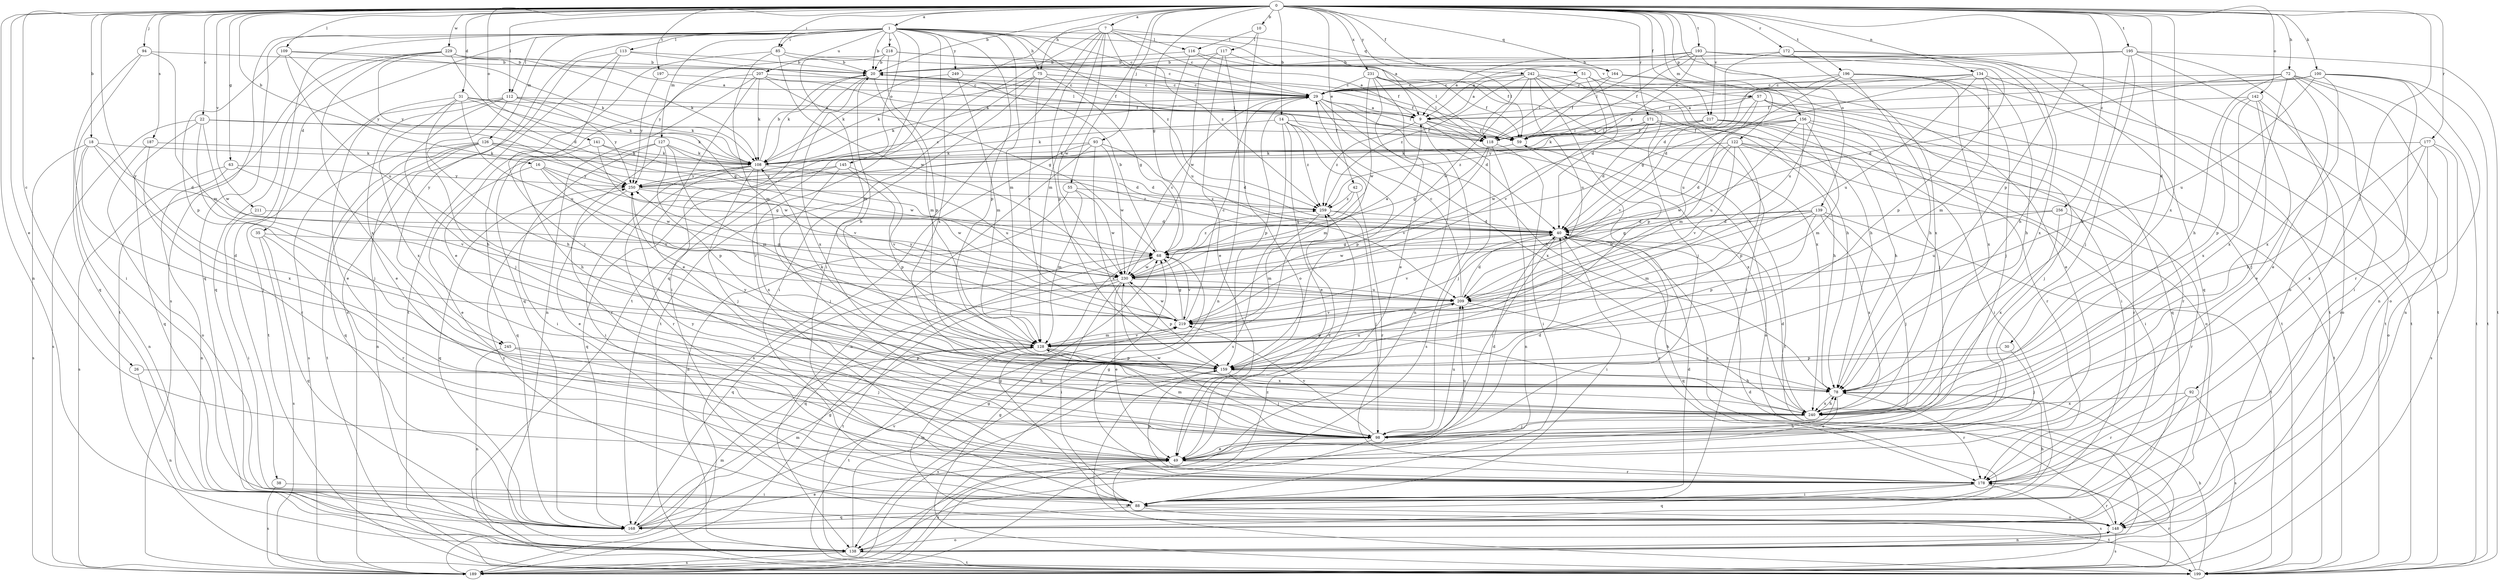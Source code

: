 strict digraph  {
0;
1;
7;
9;
10;
14;
16;
18;
20;
22;
26;
29;
30;
31;
35;
38;
40;
42;
49;
51;
55;
57;
59;
63;
68;
72;
75;
78;
85;
88;
92;
93;
94;
98;
100;
108;
109;
112;
113;
116;
117;
118;
122;
126;
127;
128;
134;
138;
139;
141;
142;
145;
148;
156;
159;
164;
168;
171;
172;
177;
178;
187;
189;
193;
195;
196;
197;
199;
207;
209;
211;
217;
218;
219;
229;
230;
231;
240;
242;
245;
249;
250;
256;
259;
0 -> 1  [label=a];
0 -> 7  [label=a];
0 -> 10  [label=b];
0 -> 14  [label=b];
0 -> 16  [label=b];
0 -> 18  [label=b];
0 -> 20  [label=b];
0 -> 22  [label=c];
0 -> 26  [label=c];
0 -> 30  [label=d];
0 -> 31  [label=d];
0 -> 42  [label=e];
0 -> 49  [label=e];
0 -> 51  [label=f];
0 -> 55  [label=f];
0 -> 57  [label=f];
0 -> 63  [label=g];
0 -> 68  [label=g];
0 -> 72  [label=h];
0 -> 75  [label=h];
0 -> 85  [label=i];
0 -> 92  [label=j];
0 -> 93  [label=j];
0 -> 94  [label=j];
0 -> 100  [label=k];
0 -> 109  [label=l];
0 -> 112  [label=l];
0 -> 122  [label=m];
0 -> 134  [label=n];
0 -> 138  [label=n];
0 -> 139  [label=o];
0 -> 141  [label=o];
0 -> 142  [label=o];
0 -> 156  [label=p];
0 -> 159  [label=p];
0 -> 164  [label=q];
0 -> 171  [label=r];
0 -> 172  [label=r];
0 -> 177  [label=r];
0 -> 187  [label=s];
0 -> 193  [label=t];
0 -> 195  [label=t];
0 -> 196  [label=t];
0 -> 197  [label=t];
0 -> 211  [label=v];
0 -> 217  [label=v];
0 -> 229  [label=w];
0 -> 231  [label=x];
0 -> 240  [label=x];
0 -> 242  [label=y];
0 -> 245  [label=y];
0 -> 256  [label=z];
1 -> 20  [label=b];
1 -> 29  [label=c];
1 -> 35  [label=d];
1 -> 38  [label=d];
1 -> 75  [label=h];
1 -> 85  [label=i];
1 -> 112  [label=l];
1 -> 113  [label=l];
1 -> 126  [label=m];
1 -> 127  [label=m];
1 -> 128  [label=m];
1 -> 145  [label=o];
1 -> 159  [label=p];
1 -> 164  [label=q];
1 -> 168  [label=q];
1 -> 178  [label=r];
1 -> 189  [label=s];
1 -> 207  [label=u];
1 -> 217  [label=v];
1 -> 218  [label=v];
1 -> 240  [label=x];
1 -> 245  [label=y];
1 -> 249  [label=y];
1 -> 259  [label=z];
7 -> 9  [label=a];
7 -> 29  [label=c];
7 -> 88  [label=i];
7 -> 116  [label=l];
7 -> 128  [label=m];
7 -> 159  [label=p];
7 -> 168  [label=q];
7 -> 199  [label=t];
7 -> 230  [label=w];
7 -> 259  [label=z];
9 -> 59  [label=f];
9 -> 98  [label=j];
9 -> 189  [label=s];
9 -> 240  [label=x];
9 -> 259  [label=z];
10 -> 116  [label=l];
10 -> 117  [label=l];
10 -> 148  [label=o];
14 -> 49  [label=e];
14 -> 59  [label=f];
14 -> 108  [label=k];
14 -> 128  [label=m];
14 -> 159  [label=p];
14 -> 189  [label=s];
14 -> 259  [label=z];
16 -> 49  [label=e];
16 -> 68  [label=g];
16 -> 219  [label=v];
16 -> 230  [label=w];
16 -> 250  [label=y];
18 -> 40  [label=d];
18 -> 98  [label=j];
18 -> 108  [label=k];
18 -> 138  [label=n];
18 -> 189  [label=s];
18 -> 240  [label=x];
20 -> 29  [label=c];
20 -> 88  [label=i];
20 -> 108  [label=k];
20 -> 118  [label=l];
20 -> 128  [label=m];
20 -> 240  [label=x];
22 -> 59  [label=f];
22 -> 98  [label=j];
22 -> 108  [label=k];
22 -> 168  [label=q];
22 -> 189  [label=s];
22 -> 230  [label=w];
26 -> 78  [label=h];
26 -> 138  [label=n];
29 -> 9  [label=a];
29 -> 40  [label=d];
29 -> 78  [label=h];
29 -> 108  [label=k];
29 -> 118  [label=l];
29 -> 159  [label=p];
29 -> 240  [label=x];
30 -> 98  [label=j];
30 -> 159  [label=p];
31 -> 9  [label=a];
31 -> 49  [label=e];
31 -> 68  [label=g];
31 -> 78  [label=h];
31 -> 108  [label=k];
31 -> 209  [label=u];
31 -> 240  [label=x];
35 -> 68  [label=g];
35 -> 168  [label=q];
35 -> 178  [label=r];
35 -> 189  [label=s];
38 -> 88  [label=i];
38 -> 189  [label=s];
40 -> 68  [label=g];
40 -> 88  [label=i];
40 -> 98  [label=j];
40 -> 168  [label=q];
40 -> 178  [label=r];
40 -> 219  [label=v];
40 -> 230  [label=w];
42 -> 68  [label=g];
42 -> 178  [label=r];
42 -> 259  [label=z];
49 -> 40  [label=d];
49 -> 78  [label=h];
49 -> 178  [label=r];
49 -> 189  [label=s];
49 -> 209  [label=u];
49 -> 250  [label=y];
49 -> 259  [label=z];
51 -> 29  [label=c];
51 -> 40  [label=d];
51 -> 78  [label=h];
51 -> 118  [label=l];
51 -> 219  [label=v];
55 -> 128  [label=m];
55 -> 138  [label=n];
55 -> 230  [label=w];
55 -> 259  [label=z];
57 -> 9  [label=a];
57 -> 88  [label=i];
57 -> 98  [label=j];
57 -> 128  [label=m];
57 -> 168  [label=q];
57 -> 219  [label=v];
59 -> 108  [label=k];
59 -> 148  [label=o];
59 -> 189  [label=s];
63 -> 138  [label=n];
63 -> 189  [label=s];
63 -> 219  [label=v];
63 -> 250  [label=y];
68 -> 20  [label=b];
68 -> 168  [label=q];
68 -> 219  [label=v];
68 -> 230  [label=w];
68 -> 259  [label=z];
72 -> 29  [label=c];
72 -> 40  [label=d];
72 -> 49  [label=e];
72 -> 78  [label=h];
72 -> 88  [label=i];
72 -> 138  [label=n];
72 -> 199  [label=t];
72 -> 240  [label=x];
75 -> 29  [label=c];
75 -> 59  [label=f];
75 -> 68  [label=g];
75 -> 88  [label=i];
75 -> 108  [label=k];
75 -> 199  [label=t];
75 -> 219  [label=v];
78 -> 49  [label=e];
78 -> 178  [label=r];
78 -> 240  [label=x];
78 -> 250  [label=y];
85 -> 20  [label=b];
85 -> 49  [label=e];
85 -> 59  [label=f];
85 -> 128  [label=m];
85 -> 230  [label=w];
88 -> 40  [label=d];
88 -> 68  [label=g];
88 -> 78  [label=h];
88 -> 148  [label=o];
88 -> 168  [label=q];
88 -> 199  [label=t];
92 -> 88  [label=i];
92 -> 178  [label=r];
92 -> 189  [label=s];
92 -> 240  [label=x];
93 -> 40  [label=d];
93 -> 108  [label=k];
93 -> 138  [label=n];
93 -> 189  [label=s];
93 -> 230  [label=w];
93 -> 240  [label=x];
94 -> 20  [label=b];
94 -> 88  [label=i];
94 -> 128  [label=m];
94 -> 168  [label=q];
98 -> 40  [label=d];
98 -> 49  [label=e];
98 -> 128  [label=m];
98 -> 199  [label=t];
98 -> 209  [label=u];
98 -> 219  [label=v];
98 -> 230  [label=w];
100 -> 9  [label=a];
100 -> 29  [label=c];
100 -> 59  [label=f];
100 -> 148  [label=o];
100 -> 178  [label=r];
100 -> 199  [label=t];
100 -> 209  [label=u];
100 -> 240  [label=x];
108 -> 20  [label=b];
108 -> 88  [label=i];
108 -> 98  [label=j];
108 -> 178  [label=r];
108 -> 209  [label=u];
108 -> 240  [label=x];
108 -> 250  [label=y];
109 -> 20  [label=b];
109 -> 108  [label=k];
109 -> 159  [label=p];
109 -> 209  [label=u];
109 -> 250  [label=y];
112 -> 9  [label=a];
112 -> 49  [label=e];
112 -> 78  [label=h];
112 -> 98  [label=j];
112 -> 108  [label=k];
112 -> 199  [label=t];
112 -> 250  [label=y];
113 -> 20  [label=b];
113 -> 98  [label=j];
113 -> 118  [label=l];
113 -> 189  [label=s];
113 -> 199  [label=t];
116 -> 9  [label=a];
116 -> 20  [label=b];
116 -> 118  [label=l];
116 -> 209  [label=u];
117 -> 20  [label=b];
117 -> 49  [label=e];
117 -> 118  [label=l];
117 -> 138  [label=n];
117 -> 230  [label=w];
118 -> 68  [label=g];
118 -> 88  [label=i];
118 -> 138  [label=n];
118 -> 219  [label=v];
122 -> 40  [label=d];
122 -> 88  [label=i];
122 -> 108  [label=k];
122 -> 159  [label=p];
122 -> 178  [label=r];
122 -> 199  [label=t];
122 -> 219  [label=v];
122 -> 230  [label=w];
126 -> 108  [label=k];
126 -> 138  [label=n];
126 -> 168  [label=q];
126 -> 189  [label=s];
126 -> 199  [label=t];
126 -> 219  [label=v];
126 -> 230  [label=w];
127 -> 40  [label=d];
127 -> 88  [label=i];
127 -> 108  [label=k];
127 -> 128  [label=m];
127 -> 159  [label=p];
127 -> 168  [label=q];
127 -> 178  [label=r];
128 -> 159  [label=p];
128 -> 199  [label=t];
128 -> 219  [label=v];
128 -> 240  [label=x];
134 -> 29  [label=c];
134 -> 59  [label=f];
134 -> 68  [label=g];
134 -> 78  [label=h];
134 -> 128  [label=m];
134 -> 199  [label=t];
134 -> 209  [label=u];
138 -> 40  [label=d];
138 -> 59  [label=f];
138 -> 68  [label=g];
138 -> 148  [label=o];
138 -> 189  [label=s];
138 -> 199  [label=t];
139 -> 40  [label=d];
139 -> 68  [label=g];
139 -> 98  [label=j];
139 -> 128  [label=m];
139 -> 159  [label=p];
139 -> 199  [label=t];
139 -> 230  [label=w];
139 -> 240  [label=x];
141 -> 40  [label=d];
141 -> 78  [label=h];
141 -> 108  [label=k];
141 -> 230  [label=w];
142 -> 9  [label=a];
142 -> 49  [label=e];
142 -> 98  [label=j];
142 -> 148  [label=o];
142 -> 159  [label=p];
142 -> 240  [label=x];
145 -> 98  [label=j];
145 -> 159  [label=p];
145 -> 168  [label=q];
145 -> 219  [label=v];
145 -> 250  [label=y];
148 -> 128  [label=m];
148 -> 138  [label=n];
148 -> 178  [label=r];
148 -> 189  [label=s];
148 -> 250  [label=y];
156 -> 59  [label=f];
156 -> 98  [label=j];
156 -> 118  [label=l];
156 -> 128  [label=m];
156 -> 178  [label=r];
156 -> 209  [label=u];
156 -> 219  [label=v];
156 -> 250  [label=y];
159 -> 20  [label=b];
159 -> 78  [label=h];
159 -> 98  [label=j];
159 -> 108  [label=k];
159 -> 189  [label=s];
159 -> 209  [label=u];
164 -> 29  [label=c];
164 -> 49  [label=e];
164 -> 59  [label=f];
164 -> 199  [label=t];
168 -> 49  [label=e];
168 -> 128  [label=m];
168 -> 219  [label=v];
171 -> 40  [label=d];
171 -> 78  [label=h];
171 -> 88  [label=i];
171 -> 108  [label=k];
171 -> 118  [label=l];
171 -> 230  [label=w];
172 -> 20  [label=b];
172 -> 40  [label=d];
172 -> 168  [label=q];
172 -> 199  [label=t];
172 -> 240  [label=x];
177 -> 78  [label=h];
177 -> 108  [label=k];
177 -> 148  [label=o];
177 -> 178  [label=r];
177 -> 189  [label=s];
177 -> 240  [label=x];
178 -> 68  [label=g];
178 -> 88  [label=i];
178 -> 159  [label=p];
178 -> 168  [label=q];
178 -> 189  [label=s];
187 -> 108  [label=k];
187 -> 148  [label=o];
187 -> 178  [label=r];
189 -> 68  [label=g];
189 -> 128  [label=m];
189 -> 259  [label=z];
193 -> 9  [label=a];
193 -> 20  [label=b];
193 -> 59  [label=f];
193 -> 78  [label=h];
193 -> 118  [label=l];
193 -> 159  [label=p];
193 -> 199  [label=t];
193 -> 209  [label=u];
193 -> 240  [label=x];
193 -> 250  [label=y];
195 -> 9  [label=a];
195 -> 20  [label=b];
195 -> 78  [label=h];
195 -> 98  [label=j];
195 -> 138  [label=n];
195 -> 148  [label=o];
195 -> 199  [label=t];
196 -> 29  [label=c];
196 -> 40  [label=d];
196 -> 78  [label=h];
196 -> 98  [label=j];
196 -> 199  [label=t];
196 -> 209  [label=u];
196 -> 240  [label=x];
197 -> 29  [label=c];
197 -> 250  [label=y];
199 -> 68  [label=g];
199 -> 78  [label=h];
199 -> 178  [label=r];
207 -> 29  [label=c];
207 -> 49  [label=e];
207 -> 59  [label=f];
207 -> 68  [label=g];
207 -> 108  [label=k];
207 -> 138  [label=n];
207 -> 168  [label=q];
209 -> 29  [label=c];
209 -> 40  [label=d];
209 -> 78  [label=h];
209 -> 159  [label=p];
209 -> 219  [label=v];
209 -> 250  [label=y];
211 -> 40  [label=d];
211 -> 88  [label=i];
217 -> 59  [label=f];
217 -> 78  [label=h];
217 -> 118  [label=l];
217 -> 148  [label=o];
217 -> 178  [label=r];
217 -> 259  [label=z];
218 -> 20  [label=b];
218 -> 29  [label=c];
218 -> 59  [label=f];
218 -> 128  [label=m];
218 -> 159  [label=p];
218 -> 250  [label=y];
219 -> 29  [label=c];
219 -> 68  [label=g];
219 -> 128  [label=m];
219 -> 230  [label=w];
229 -> 9  [label=a];
229 -> 20  [label=b];
229 -> 40  [label=d];
229 -> 108  [label=k];
229 -> 168  [label=q];
229 -> 199  [label=t];
229 -> 240  [label=x];
229 -> 250  [label=y];
230 -> 9  [label=a];
230 -> 29  [label=c];
230 -> 49  [label=e];
230 -> 88  [label=i];
230 -> 159  [label=p];
230 -> 168  [label=q];
230 -> 199  [label=t];
230 -> 209  [label=u];
231 -> 29  [label=c];
231 -> 49  [label=e];
231 -> 59  [label=f];
231 -> 118  [label=l];
231 -> 138  [label=n];
231 -> 230  [label=w];
231 -> 240  [label=x];
240 -> 40  [label=d];
240 -> 78  [label=h];
240 -> 98  [label=j];
242 -> 9  [label=a];
242 -> 29  [label=c];
242 -> 78  [label=h];
242 -> 88  [label=i];
242 -> 98  [label=j];
242 -> 159  [label=p];
242 -> 209  [label=u];
242 -> 230  [label=w];
242 -> 259  [label=z];
245 -> 98  [label=j];
245 -> 138  [label=n];
245 -> 159  [label=p];
249 -> 29  [label=c];
249 -> 108  [label=k];
249 -> 128  [label=m];
250 -> 29  [label=c];
250 -> 49  [label=e];
250 -> 168  [label=q];
250 -> 230  [label=w];
250 -> 259  [label=z];
256 -> 40  [label=d];
256 -> 178  [label=r];
256 -> 209  [label=u];
256 -> 240  [label=x];
259 -> 40  [label=d];
259 -> 98  [label=j];
259 -> 128  [label=m];
}
